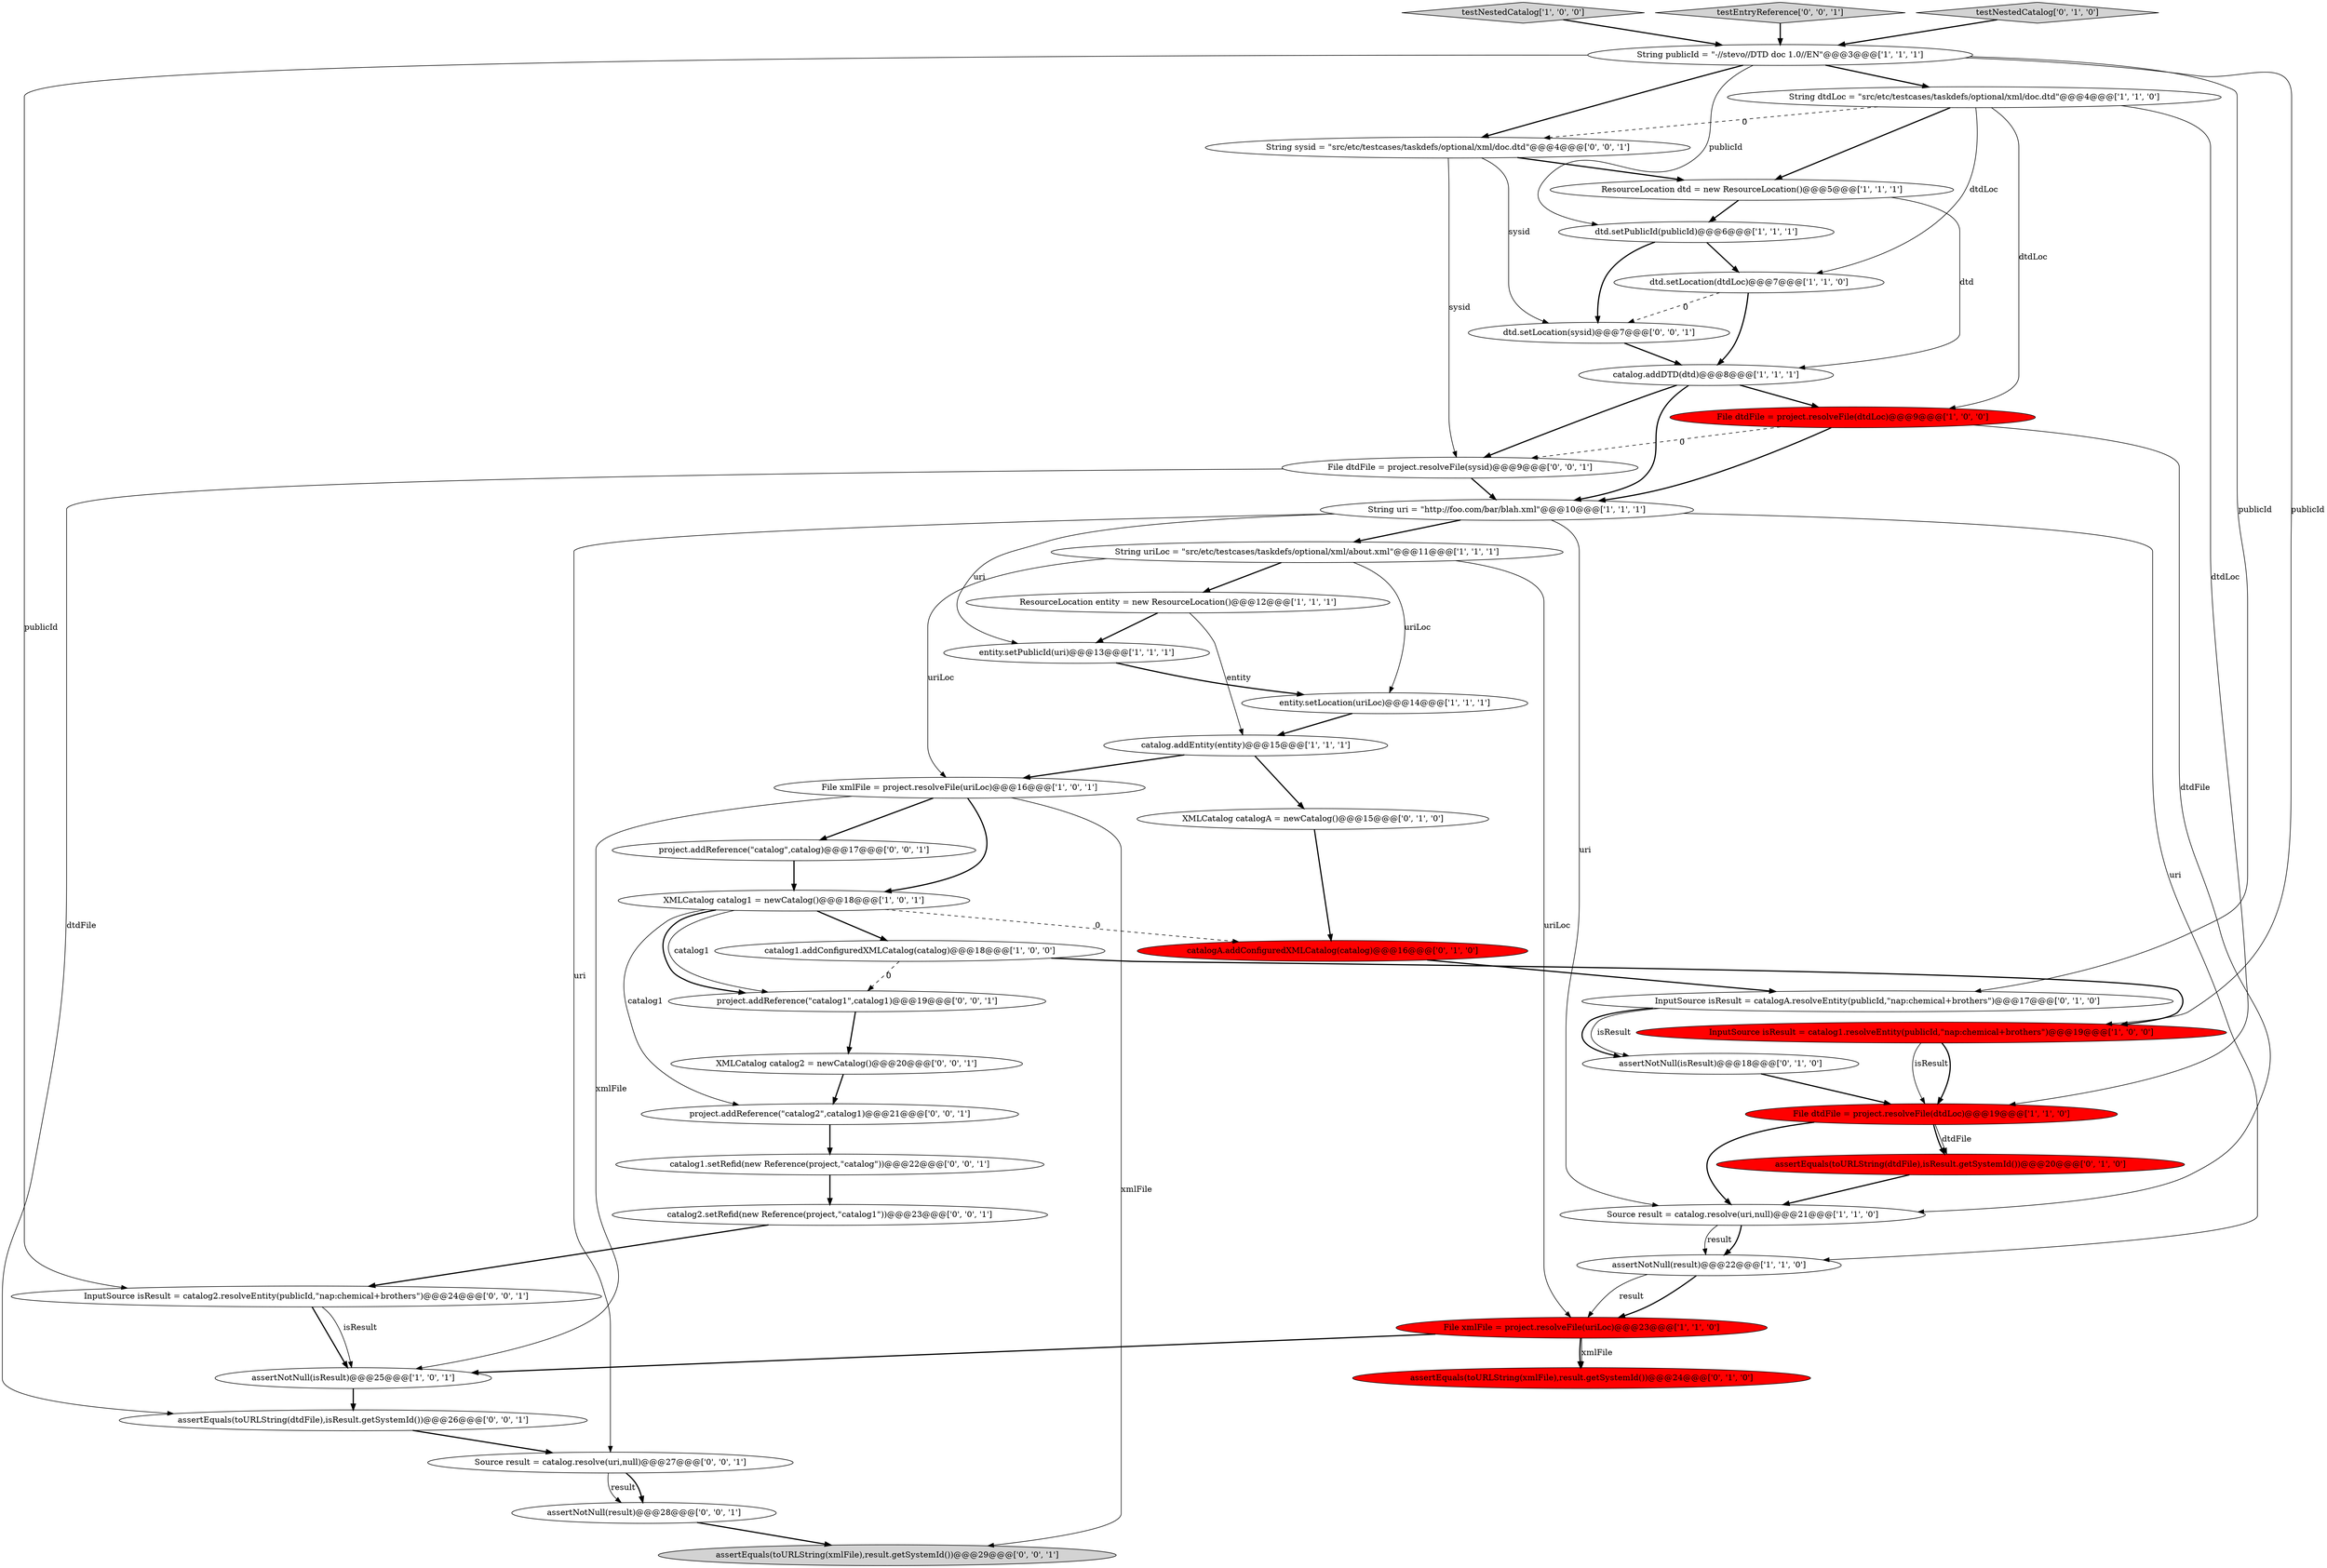 digraph {
3 [style = filled, label = "dtd.setLocation(dtdLoc)@@@7@@@['1', '1', '0']", fillcolor = white, shape = ellipse image = "AAA0AAABBB1BBB"];
22 [style = filled, label = "assertNotNull(isResult)@@@25@@@['1', '0', '1']", fillcolor = white, shape = ellipse image = "AAA0AAABBB1BBB"];
34 [style = filled, label = "InputSource isResult = catalog2.resolveEntity(publicId,\"nap:chemical+brothers\")@@@24@@@['0', '0', '1']", fillcolor = white, shape = ellipse image = "AAA0AAABBB3BBB"];
40 [style = filled, label = "String sysid = \"src/etc/testcases/taskdefs/optional/xml/doc.dtd\"@@@4@@@['0', '0', '1']", fillcolor = white, shape = ellipse image = "AAA0AAABBB3BBB"];
42 [style = filled, label = "catalog2.setRefid(new Reference(project,\"catalog1\"))@@@23@@@['0', '0', '1']", fillcolor = white, shape = ellipse image = "AAA0AAABBB3BBB"];
24 [style = filled, label = "assertEquals(toURLString(xmlFile),result.getSystemId())@@@24@@@['0', '1', '0']", fillcolor = red, shape = ellipse image = "AAA1AAABBB2BBB"];
0 [style = filled, label = "String uri = \"http://foo.com/bar/blah.xml\"@@@10@@@['1', '1', '1']", fillcolor = white, shape = ellipse image = "AAA0AAABBB1BBB"];
41 [style = filled, label = "project.addReference(\"catalog1\",catalog1)@@@19@@@['0', '0', '1']", fillcolor = white, shape = ellipse image = "AAA0AAABBB3BBB"];
7 [style = filled, label = "testNestedCatalog['1', '0', '0']", fillcolor = lightgray, shape = diamond image = "AAA0AAABBB1BBB"];
11 [style = filled, label = "XMLCatalog catalog1 = newCatalog()@@@18@@@['1', '0', '1']", fillcolor = white, shape = ellipse image = "AAA0AAABBB1BBB"];
10 [style = filled, label = "ResourceLocation entity = new ResourceLocation()@@@12@@@['1', '1', '1']", fillcolor = white, shape = ellipse image = "AAA0AAABBB1BBB"];
43 [style = filled, label = "Source result = catalog.resolve(uri,null)@@@27@@@['0', '0', '1']", fillcolor = white, shape = ellipse image = "AAA0AAABBB3BBB"];
6 [style = filled, label = "entity.setPublicId(uri)@@@13@@@['1', '1', '1']", fillcolor = white, shape = ellipse image = "AAA0AAABBB1BBB"];
13 [style = filled, label = "dtd.setPublicId(publicId)@@@6@@@['1', '1', '1']", fillcolor = white, shape = ellipse image = "AAA0AAABBB1BBB"];
8 [style = filled, label = "ResourceLocation dtd = new ResourceLocation()@@@5@@@['1', '1', '1']", fillcolor = white, shape = ellipse image = "AAA0AAABBB1BBB"];
1 [style = filled, label = "File xmlFile = project.resolveFile(uriLoc)@@@16@@@['1', '0', '1']", fillcolor = white, shape = ellipse image = "AAA0AAABBB1BBB"];
14 [style = filled, label = "String dtdLoc = \"src/etc/testcases/taskdefs/optional/xml/doc.dtd\"@@@4@@@['1', '1', '0']", fillcolor = white, shape = ellipse image = "AAA0AAABBB1BBB"];
18 [style = filled, label = "entity.setLocation(uriLoc)@@@14@@@['1', '1', '1']", fillcolor = white, shape = ellipse image = "AAA0AAABBB1BBB"];
26 [style = filled, label = "assertNotNull(isResult)@@@18@@@['0', '1', '0']", fillcolor = white, shape = ellipse image = "AAA0AAABBB2BBB"];
27 [style = filled, label = "XMLCatalog catalogA = newCatalog()@@@15@@@['0', '1', '0']", fillcolor = white, shape = ellipse image = "AAA0AAABBB2BBB"];
37 [style = filled, label = "assertNotNull(result)@@@28@@@['0', '0', '1']", fillcolor = white, shape = ellipse image = "AAA0AAABBB3BBB"];
16 [style = filled, label = "catalog.addDTD(dtd)@@@8@@@['1', '1', '1']", fillcolor = white, shape = ellipse image = "AAA0AAABBB1BBB"];
9 [style = filled, label = "catalog.addEntity(entity)@@@15@@@['1', '1', '1']", fillcolor = white, shape = ellipse image = "AAA0AAABBB1BBB"];
21 [style = filled, label = "String uriLoc = \"src/etc/testcases/taskdefs/optional/xml/about.xml\"@@@11@@@['1', '1', '1']", fillcolor = white, shape = ellipse image = "AAA0AAABBB1BBB"];
30 [style = filled, label = "testEntryReference['0', '0', '1']", fillcolor = lightgray, shape = diamond image = "AAA0AAABBB3BBB"];
39 [style = filled, label = "project.addReference(\"catalog2\",catalog1)@@@21@@@['0', '0', '1']", fillcolor = white, shape = ellipse image = "AAA0AAABBB3BBB"];
28 [style = filled, label = "assertEquals(toURLString(dtdFile),isResult.getSystemId())@@@20@@@['0', '1', '0']", fillcolor = red, shape = ellipse image = "AAA1AAABBB2BBB"];
19 [style = filled, label = "Source result = catalog.resolve(uri,null)@@@21@@@['1', '1', '0']", fillcolor = white, shape = ellipse image = "AAA0AAABBB1BBB"];
32 [style = filled, label = "assertEquals(toURLString(xmlFile),result.getSystemId())@@@29@@@['0', '0', '1']", fillcolor = lightgray, shape = ellipse image = "AAA0AAABBB3BBB"];
38 [style = filled, label = "assertEquals(toURLString(dtdFile),isResult.getSystemId())@@@26@@@['0', '0', '1']", fillcolor = white, shape = ellipse image = "AAA0AAABBB3BBB"];
2 [style = filled, label = "InputSource isResult = catalog1.resolveEntity(publicId,\"nap:chemical+brothers\")@@@19@@@['1', '0', '0']", fillcolor = red, shape = ellipse image = "AAA1AAABBB1BBB"];
33 [style = filled, label = "catalog1.setRefid(new Reference(project,\"catalog\"))@@@22@@@['0', '0', '1']", fillcolor = white, shape = ellipse image = "AAA0AAABBB3BBB"];
15 [style = filled, label = "File xmlFile = project.resolveFile(uriLoc)@@@23@@@['1', '1', '0']", fillcolor = red, shape = ellipse image = "AAA1AAABBB1BBB"];
20 [style = filled, label = "assertNotNull(result)@@@22@@@['1', '1', '0']", fillcolor = white, shape = ellipse image = "AAA0AAABBB1BBB"];
44 [style = filled, label = "File dtdFile = project.resolveFile(sysid)@@@9@@@['0', '0', '1']", fillcolor = white, shape = ellipse image = "AAA0AAABBB3BBB"];
4 [style = filled, label = "String publicId = \"-//stevo//DTD doc 1.0//EN\"@@@3@@@['1', '1', '1']", fillcolor = white, shape = ellipse image = "AAA0AAABBB1BBB"];
12 [style = filled, label = "catalog1.addConfiguredXMLCatalog(catalog)@@@18@@@['1', '0', '0']", fillcolor = white, shape = ellipse image = "AAA0AAABBB1BBB"];
25 [style = filled, label = "InputSource isResult = catalogA.resolveEntity(publicId,\"nap:chemical+brothers\")@@@17@@@['0', '1', '0']", fillcolor = white, shape = ellipse image = "AAA0AAABBB2BBB"];
23 [style = filled, label = "catalogA.addConfiguredXMLCatalog(catalog)@@@16@@@['0', '1', '0']", fillcolor = red, shape = ellipse image = "AAA1AAABBB2BBB"];
17 [style = filled, label = "File dtdFile = project.resolveFile(dtdLoc)@@@19@@@['1', '1', '0']", fillcolor = red, shape = ellipse image = "AAA1AAABBB1BBB"];
36 [style = filled, label = "dtd.setLocation(sysid)@@@7@@@['0', '0', '1']", fillcolor = white, shape = ellipse image = "AAA0AAABBB3BBB"];
31 [style = filled, label = "XMLCatalog catalog2 = newCatalog()@@@20@@@['0', '0', '1']", fillcolor = white, shape = ellipse image = "AAA0AAABBB3BBB"];
5 [style = filled, label = "File dtdFile = project.resolveFile(dtdLoc)@@@9@@@['1', '0', '0']", fillcolor = red, shape = ellipse image = "AAA1AAABBB1BBB"];
29 [style = filled, label = "testNestedCatalog['0', '1', '0']", fillcolor = lightgray, shape = diamond image = "AAA0AAABBB2BBB"];
35 [style = filled, label = "project.addReference(\"catalog\",catalog)@@@17@@@['0', '0', '1']", fillcolor = white, shape = ellipse image = "AAA0AAABBB3BBB"];
2->17 [style = solid, label="isResult"];
21->10 [style = bold, label=""];
16->0 [style = bold, label=""];
40->36 [style = solid, label="sysid"];
3->16 [style = bold, label=""];
14->17 [style = solid, label="dtdLoc"];
25->26 [style = solid, label="isResult"];
1->22 [style = solid, label="xmlFile"];
12->2 [style = bold, label=""];
43->37 [style = solid, label="result"];
5->0 [style = bold, label=""];
11->41 [style = solid, label="catalog1"];
33->42 [style = bold, label=""];
13->36 [style = bold, label=""];
37->32 [style = bold, label=""];
10->9 [style = solid, label="entity"];
20->15 [style = bold, label=""];
20->15 [style = solid, label="result"];
23->25 [style = bold, label=""];
26->17 [style = bold, label=""];
3->36 [style = dashed, label="0"];
19->20 [style = bold, label=""];
1->35 [style = bold, label=""];
11->12 [style = bold, label=""];
0->21 [style = bold, label=""];
15->24 [style = solid, label="xmlFile"];
1->11 [style = bold, label=""];
22->38 [style = bold, label=""];
17->28 [style = solid, label="dtdFile"];
21->18 [style = solid, label="uriLoc"];
21->1 [style = solid, label="uriLoc"];
25->26 [style = bold, label=""];
18->9 [style = bold, label=""];
28->19 [style = bold, label=""];
36->16 [style = bold, label=""];
14->8 [style = bold, label=""];
8->16 [style = solid, label="dtd"];
9->1 [style = bold, label=""];
5->19 [style = solid, label="dtdFile"];
4->13 [style = solid, label="publicId"];
14->40 [style = dashed, label="0"];
0->6 [style = solid, label="uri"];
2->17 [style = bold, label=""];
4->14 [style = bold, label=""];
4->34 [style = solid, label="publicId"];
11->39 [style = solid, label="catalog1"];
4->2 [style = solid, label="publicId"];
6->18 [style = bold, label=""];
0->20 [style = solid, label="uri"];
4->25 [style = solid, label="publicId"];
11->23 [style = dashed, label="0"];
7->4 [style = bold, label=""];
44->38 [style = solid, label="dtdFile"];
10->6 [style = bold, label=""];
39->33 [style = bold, label=""];
15->22 [style = bold, label=""];
12->41 [style = dashed, label="0"];
9->27 [style = bold, label=""];
11->41 [style = bold, label=""];
0->43 [style = solid, label="uri"];
1->32 [style = solid, label="xmlFile"];
21->15 [style = solid, label="uriLoc"];
16->44 [style = bold, label=""];
16->5 [style = bold, label=""];
41->31 [style = bold, label=""];
31->39 [style = bold, label=""];
38->43 [style = bold, label=""];
8->13 [style = bold, label=""];
4->40 [style = bold, label=""];
5->44 [style = dashed, label="0"];
42->34 [style = bold, label=""];
29->4 [style = bold, label=""];
0->19 [style = solid, label="uri"];
14->5 [style = solid, label="dtdLoc"];
43->37 [style = bold, label=""];
17->19 [style = bold, label=""];
34->22 [style = bold, label=""];
14->3 [style = solid, label="dtdLoc"];
17->28 [style = bold, label=""];
13->3 [style = bold, label=""];
30->4 [style = bold, label=""];
15->24 [style = bold, label=""];
27->23 [style = bold, label=""];
40->44 [style = solid, label="sysid"];
34->22 [style = solid, label="isResult"];
19->20 [style = solid, label="result"];
40->8 [style = bold, label=""];
44->0 [style = bold, label=""];
35->11 [style = bold, label=""];
}
